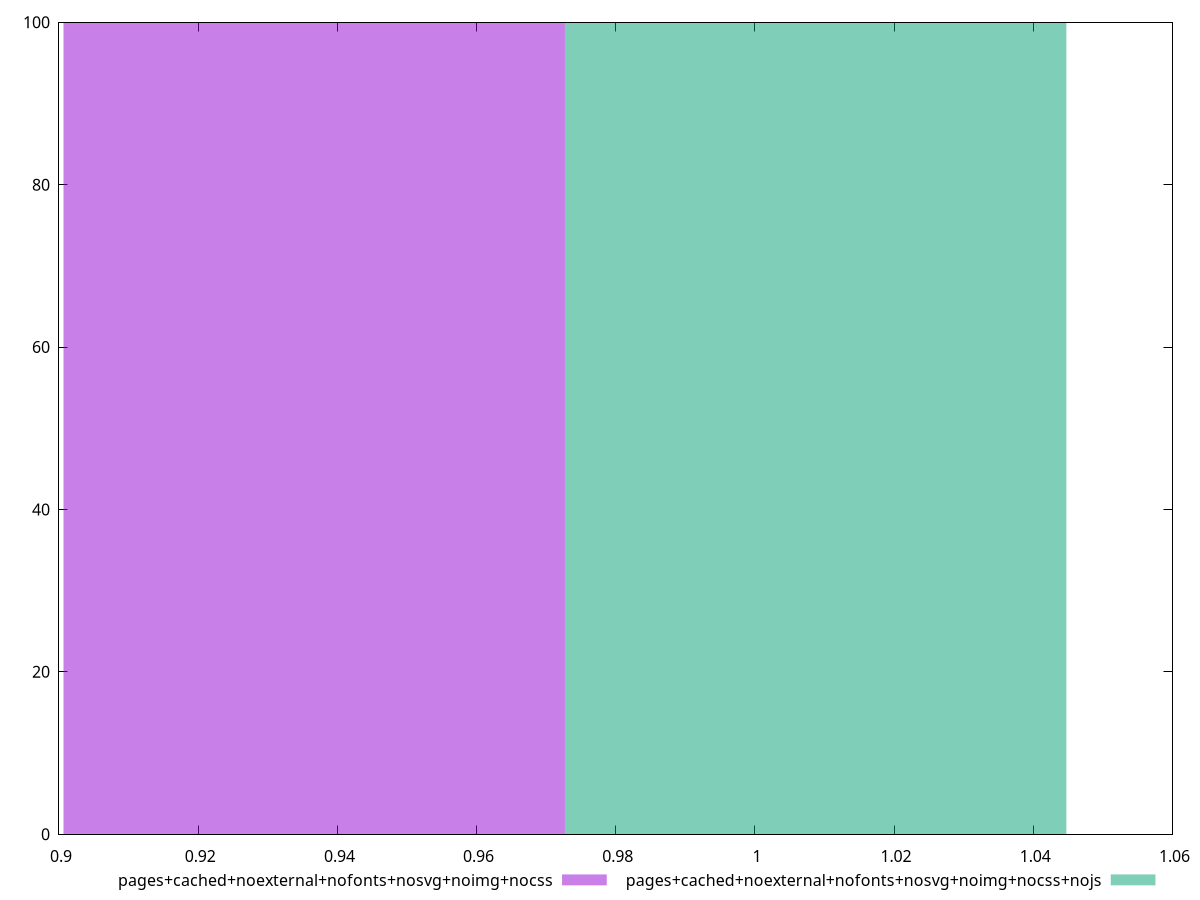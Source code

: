 reset
set terminal svg size 640, 500 enhanced background rgb 'white'
set output "reprap/meta/score/comparison/histogram/12_vs_13.svg"

$pagesCachedNoexternalNofontsNosvgNoimgNocss <<EOF
0.9366698703175197 100
EOF

$pagesCachedNoexternalNofontsNosvgNoimgNocssNojs <<EOF
1.0087213988034827 100
EOF

set key outside below
set boxwidth 0.07205152848596305
set yrange [0:100]
set style fill transparent solid 0.5 noborder

plot \
  $pagesCachedNoexternalNofontsNosvgNoimgNocss title "pages+cached+noexternal+nofonts+nosvg+noimg+nocss" with boxes, \
  $pagesCachedNoexternalNofontsNosvgNoimgNocssNojs title "pages+cached+noexternal+nofonts+nosvg+noimg+nocss+nojs" with boxes, \


reset
